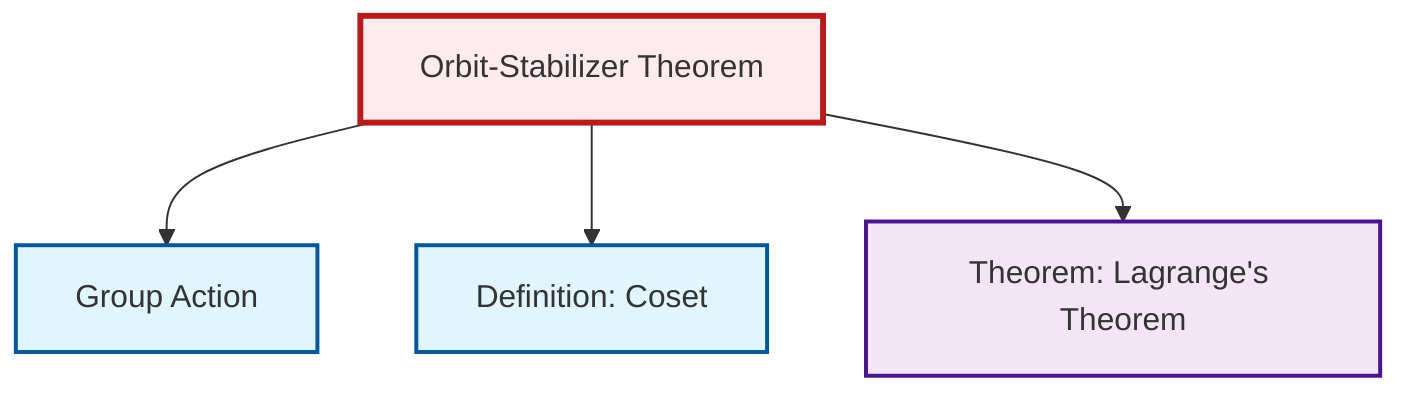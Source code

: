 graph TD
    classDef definition fill:#e1f5fe,stroke:#01579b,stroke-width:2px
    classDef theorem fill:#f3e5f5,stroke:#4a148c,stroke-width:2px
    classDef axiom fill:#fff3e0,stroke:#e65100,stroke-width:2px
    classDef example fill:#e8f5e9,stroke:#1b5e20,stroke-width:2px
    classDef current fill:#ffebee,stroke:#b71c1c,stroke-width:3px
    thm-lagrange["Theorem: Lagrange's Theorem"]:::theorem
    def-group-action["Group Action"]:::definition
    thm-orbit-stabilizer["Orbit-Stabilizer Theorem"]:::theorem
    def-coset["Definition: Coset"]:::definition
    thm-orbit-stabilizer --> def-group-action
    thm-orbit-stabilizer --> def-coset
    thm-orbit-stabilizer --> thm-lagrange
    class thm-orbit-stabilizer current